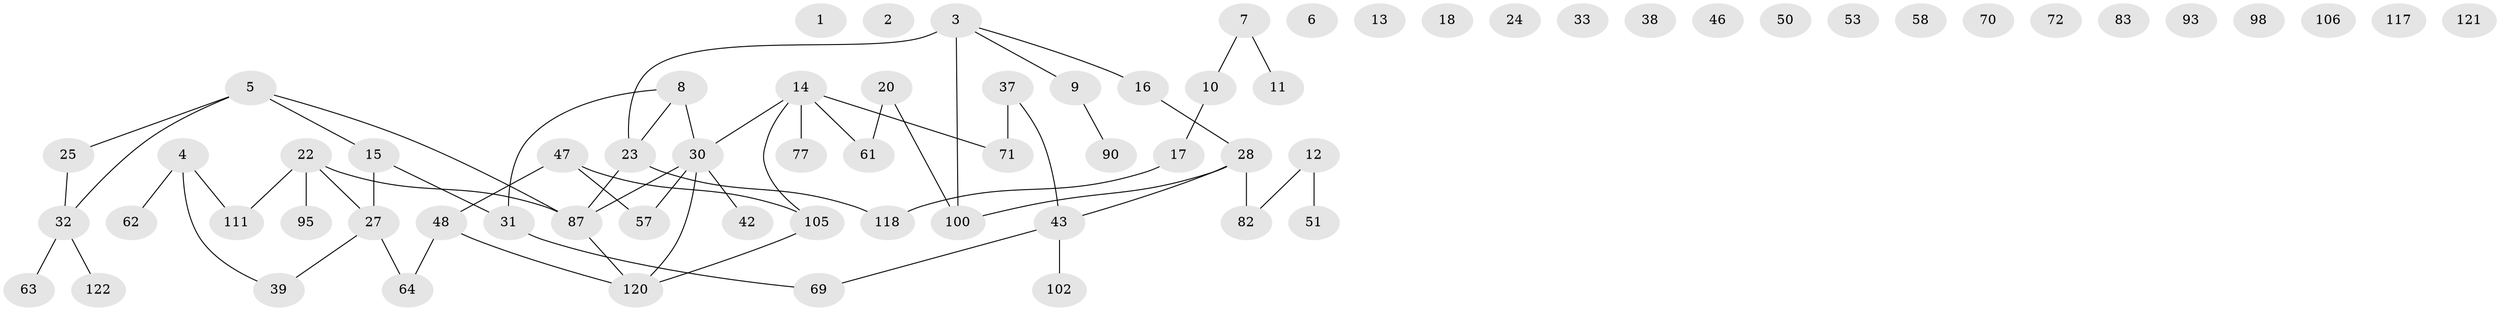 // original degree distribution, {0: 0.14516129032258066, 1: 0.23387096774193547, 2: 0.3225806451612903, 3: 0.18548387096774194, 4: 0.0967741935483871, 5: 0.016129032258064516}
// Generated by graph-tools (version 1.1) at 2025/16/03/04/25 18:16:36]
// undirected, 68 vertices, 61 edges
graph export_dot {
graph [start="1"]
  node [color=gray90,style=filled];
  1;
  2 [super="+79"];
  3 [super="+26+119"];
  4 [super="+101"];
  5 [super="+75"];
  6;
  7 [super="+112"];
  8 [super="+35+103"];
  9 [super="+99"];
  10 [super="+40+91"];
  11;
  12 [super="+65+78+124"];
  13;
  14 [super="+60+88+115+107"];
  15 [super="+19"];
  16 [super="+34+92"];
  17 [super="+29"];
  18;
  20 [super="+21+67"];
  22 [super="+74+76"];
  23 [super="+45+55"];
  24 [super="+49"];
  25 [super="+59+81+85"];
  27 [super="+109"];
  28 [super="+80+104"];
  30 [super="+36+54+114"];
  31 [super="+108"];
  32 [super="+52+66"];
  33;
  37 [super="+41+116"];
  38;
  39;
  42;
  43 [super="+44"];
  46;
  47 [super="+89"];
  48 [super="+56"];
  50;
  51;
  53;
  57 [super="+110"];
  58;
  61 [super="+68+86"];
  62;
  63;
  64;
  69 [super="+73+96"];
  70;
  71;
  72;
  77 [super="+84"];
  82;
  83;
  87 [super="+94"];
  90 [super="+97"];
  93;
  95;
  98;
  100;
  102;
  105 [super="+113"];
  106;
  111;
  117;
  118;
  120 [super="+123"];
  121;
  122;
  3 -- 23 [weight=2];
  3 -- 100;
  3 -- 9;
  3 -- 16;
  4 -- 111;
  4 -- 62;
  4 -- 39;
  5 -- 87;
  5 -- 25;
  5 -- 15;
  5 -- 32;
  7 -- 11;
  7 -- 10;
  8 -- 31;
  8 -- 23;
  8 -- 30;
  9 -- 90;
  10 -- 17;
  12 -- 82;
  12 -- 51;
  14 -- 77;
  14 -- 105;
  14 -- 30;
  14 -- 61;
  14 -- 71;
  15 -- 27;
  15 -- 31;
  16 -- 28;
  17 -- 118;
  20 -- 100;
  20 -- 61;
  22 -- 87;
  22 -- 95;
  22 -- 111;
  22 -- 27;
  23 -- 118;
  23 -- 87;
  25 -- 32;
  27 -- 64;
  27 -- 39;
  28 -- 82;
  28 -- 100;
  28 -- 43;
  30 -- 42;
  30 -- 87;
  30 -- 57;
  30 -- 120;
  31 -- 69;
  32 -- 122;
  32 -- 63;
  37 -- 71;
  37 -- 43;
  43 -- 69;
  43 -- 102;
  47 -- 48;
  47 -- 57;
  47 -- 105;
  48 -- 64;
  48 -- 120;
  87 -- 120;
  105 -- 120;
}

